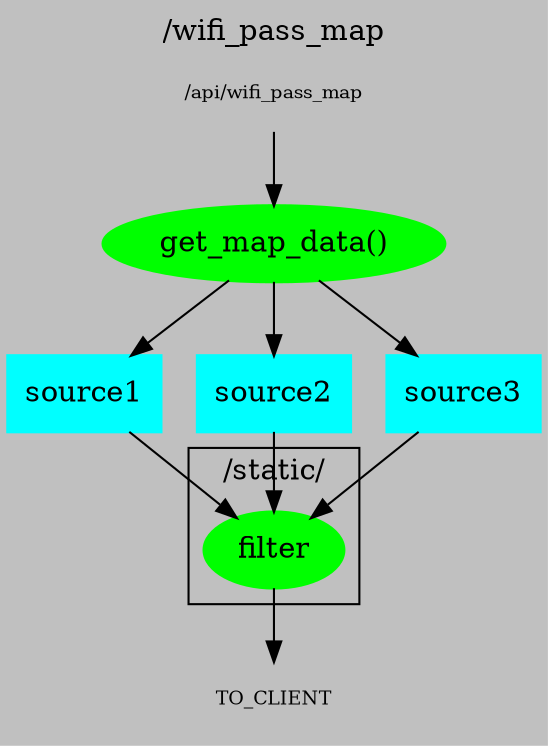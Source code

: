 digraph G {

    bgcolor="gray";

    labelloc="t";
    label="/wifi_pass_map";

    node [shape=none]
    FROM_CLIENT [label="/api/wifi_pass_map", fontsize=9]
    TO_CLIENT [fontsize=9]

    node [shape=box, style=filled, penwidth=2, color=cyan];
    source1
    source2
    source3

    node [shape=oval, style=filled, color=green];
    get_map_data [label="get_map_data()"];
    filter

    subgraph cluster_1{
       label = "/static/"
       filter
    }

    //realitions
    FROM_CLIENT -> get_map_data

    get_map_data -> source1
    get_map_data -> source2
    get_map_data -> source3

    source1 -> filter;
    source2 -> filter;
    source3 -> filter;

    filter -> TO_CLIENT
}
